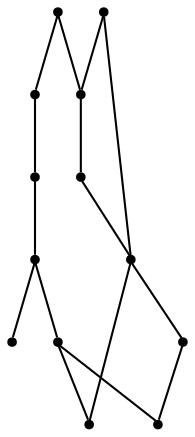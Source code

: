 graph {
  node [shape=point,comment="{\"directed\":false,\"doi\":\"10.1007/978-3-540-70904-6_40\",\"figure\":\"6 (1)\"}"]

  v0 [pos="867.098800872093,449.42312974196216"]
  v1 [pos="813.963917151163,431.67308905185797"]
  v2 [pos="778.4573264898256,396.2981297419621"]
  v3 [pos="672.1875431504361,396.2981297419621"]
  v4 [pos="619.0526594295059,449.42312974196216"]
  v5 [pos="565.9177757085756,573.4231704320663"]
  v6 [pos="601.4243663699128,325.42308905185797"]
  v7 [pos="583.6710551417152,413.9230483617538"]
  v8 [pos="530.536171420785,289.9230712499374"]
  v9 [pos="459.6480082667151,396.2981297419621"]
  v10 [pos="512.7828919876454,413.9230483617538"]
  v11 [pos="459.6480082667151,467.0480483617538"]
  v12 [pos="353.37824082485463,396.2981297419621"]

  v0 -- v8 [id="-1",pos="867.098800872093,449.42312974196216 619.0568404796511,201.41897935133716 619.0568404796511,201.41897935133716 619.0568404796511,201.41897935133716 530.536171420785,289.9230712499374 530.536171420785,289.9230712499374 530.536171420785,289.9230712499374"]
  v12 -- v11 [id="-2",pos="353.37824082485463,396.2981297419621 371.09818313953485,378.54808905185797 371.09818313953485,378.54808905185797 371.09818313953485,378.54808905185797 459.6480082667151,467.0480483617538 459.6480082667151,467.0480483617538 459.6480082667151,467.0480483617538"]
  v0 -- v1 [id="-3",pos="867.098800872093,449.42312974196216 831.8422783430233,414.498050396259 831.8422783430233,414.498050396259 831.8422783430233,414.498050396259 813.963917151163,431.67308905185797 813.963917151163,431.67308905185797 813.963917151163,431.67308905185797"]
  v1 -- v2 [id="-4",pos="813.963917151163,431.67308905185797 796.2147710755814,413.973148052509 796.2147710755814,413.973148052509 796.2147710755814,413.973148052509 778.4573264898256,396.2981297419621 778.4573264898256,396.2981297419621 778.4573264898256,396.2981297419621"]
  v2 -- v3 [id="-5",pos="778.4573264898256,396.2981297419621 743.0674236918604,360.83568670810797 743.0674236918604,360.83568670810797 743.0674236918604,360.83568670810797 725.4182412790698,343.1230300512069 725.4182412790698,343.1230300512069 725.4182412790698,343.1230300512069 672.1875431504361,396.2981297419621 672.1875431504361,396.2981297419621 672.1875431504361,396.2981297419621"]
  v11 -- v10 [id="-6",pos="459.6480082667151,467.0480483617538 495.04625726744183,431.68555039625903 495.04625726744183,431.68555039625903 495.04625726744183,431.68555039625903 512.7828919876454,413.9230483617538 512.7828919876454,413.9230483617538 512.7828919876454,413.9230483617538"]
  v11 -- v5 [id="-7",pos="459.6480082667151,467.0480483617538 512.7620185319768,520.248070741311 512.7620185319768,520.248070741311 512.7620185319768,520.248070741311 565.9177757085756,573.4231704320663 565.9177757085756,573.4231704320663 565.9177757085756,573.4231704320663"]
  v9 -- v11 [id="-8",pos="459.6480082667151,396.2981297419621 459.6480082667151,467.0480483617538 459.6480082667151,467.0480483617538 459.6480082667151,467.0480483617538"]
  v3 -- v4 [id="-11",pos="672.1875431504361,396.2981297419621 654.4884265988372,413.973148052509 654.4884265988372,413.973148052509 654.4884265988372,413.973148052509 619.0526594295059,449.42312974196216 619.0526594295059,449.42312974196216 619.0526594295059,449.42312974196216"]
  v3 -- v6 [id="-12",pos="672.1875431504361,396.2981297419621 619.0568404796511,343.1230300512069 619.0568404796511,343.1230300512069 619.0568404796511,343.1230300512069 601.4243663699128,325.42308905185797 601.4243663699128,325.42308905185797 601.4243663699128,325.42308905185797"]
  v4 -- v5 [id="-13",pos="619.0526594295059,449.42312974196216 565.9177757085756,573.4231704320663 565.9177757085756,573.4231704320663 565.9177757085756,573.4231704320663"]
  v4 -- v7 [id="-14",pos="619.0526594295059,449.42312974196216 601.4035247093024,431.68555039625903 601.4035247093024,431.68555039625903 601.4035247093024,431.68555039625903 583.6710551417152,413.9230483617538 583.6710551417152,413.9230483617538 583.6710551417152,413.9230483617538"]
  v12 -- v8 [id="-19",pos="353.37824082485463,396.2981297419621 496.0922510901163,254.2314284887069 496.0922510901163,254.2314284887069 496.0922510901163,254.2314284887069 530.536171420785,289.9230712499374 530.536171420785,289.9230712499374 530.536171420785,289.9230712499374"]
  v8 -- v9 [id="-20",pos="530.536171420785,289.9230712499374 459.6480082667151,396.2981297419621 459.6480082667151,396.2981297419621 459.6480082667151,396.2981297419621"]
  v10 -- v7 [id="-22",pos="512.7828919876454,413.9230483617538 548.2561773255813,378.54808905185797 548.2561773255813,378.54808905185797 548.2561773255813,378.54808905185797 583.6710551417152,413.9230483617538 583.6710551417152,413.9230483617538 583.6710551417152,413.9230483617538"]
}
